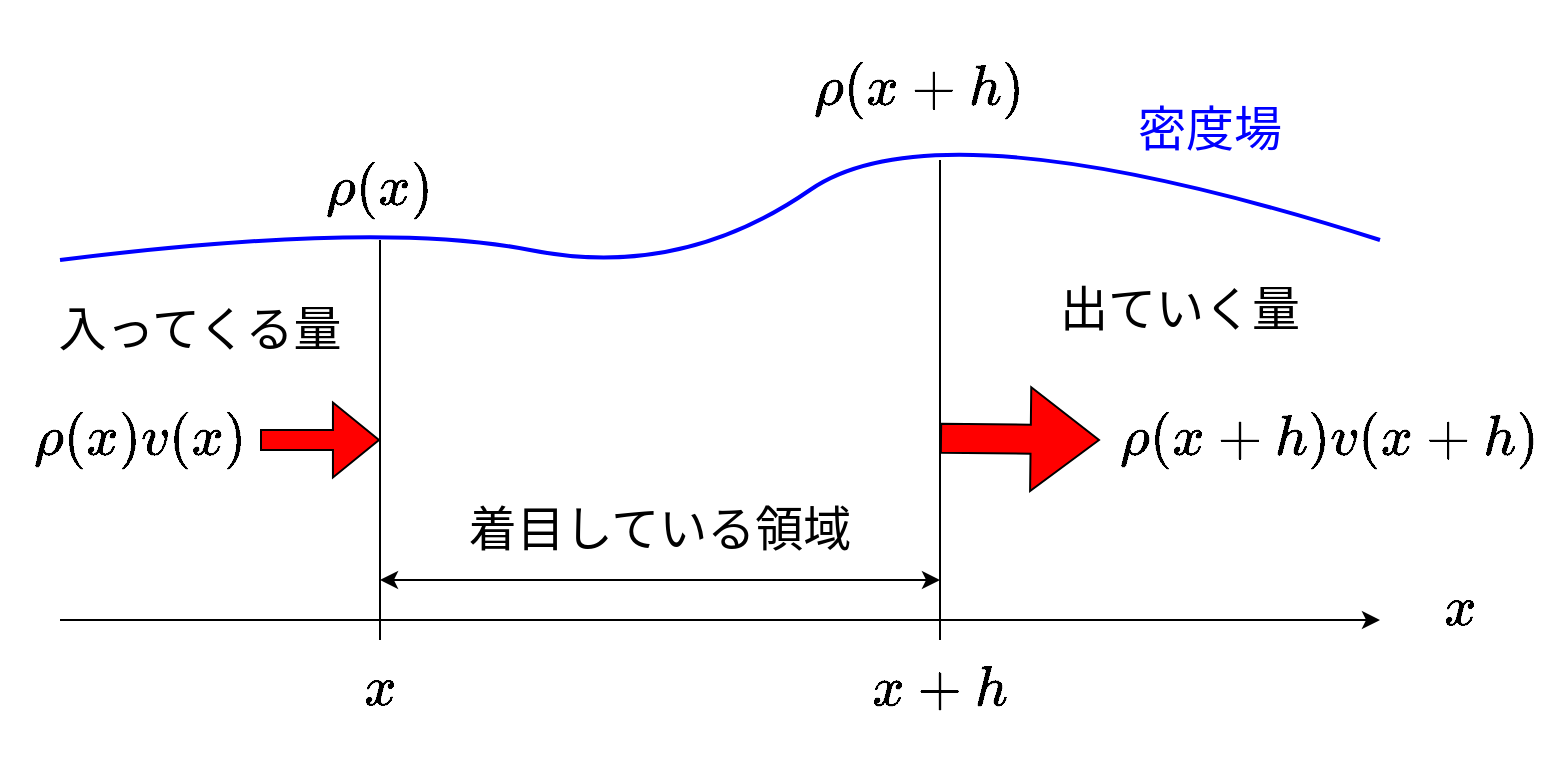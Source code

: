 <mxfile version="26.0.9">
  <diagram id="DaogkuL_IA6g-qFm3fgo" name="ページ1">
    <mxGraphModel dx="926" dy="793" grid="1" gridSize="10" guides="1" tooltips="1" connect="1" arrows="1" fold="1" page="1" pageScale="1" pageWidth="800" pageHeight="400" background="#ffffff" math="1" shadow="0">
      <root>
        <mxCell id="0" />
        <mxCell id="1" parent="0" />
        <mxCell id="cioTImAXwsyGXYHtM81i-21" value="" style="rounded=0;whiteSpace=wrap;html=1;strokeColor=none;" vertex="1" parent="1">
          <mxGeometry x="10" y="10" width="780" height="380" as="geometry" />
        </mxCell>
        <mxCell id="cioTImAXwsyGXYHtM81i-1" value="" style="endArrow=classic;html=1;rounded=0;" edge="1" parent="1">
          <mxGeometry width="50" height="50" relative="1" as="geometry">
            <mxPoint x="40" y="320" as="sourcePoint" />
            <mxPoint x="700" y="320" as="targetPoint" />
          </mxGeometry>
        </mxCell>
        <mxCell id="cioTImAXwsyGXYHtM81i-3" value="`x`" style="text;html=1;align=center;verticalAlign=middle;whiteSpace=wrap;rounded=0;fontSize=24;" vertex="1" parent="1">
          <mxGeometry x="710" y="300" width="60" height="30" as="geometry" />
        </mxCell>
        <mxCell id="cioTImAXwsyGXYHtM81i-4" value="" style="endArrow=none;html=1;rounded=0;" edge="1" parent="1">
          <mxGeometry width="50" height="50" relative="1" as="geometry">
            <mxPoint x="200" y="330" as="sourcePoint" />
            <mxPoint x="200" y="130" as="targetPoint" />
          </mxGeometry>
        </mxCell>
        <mxCell id="cioTImAXwsyGXYHtM81i-5" value="" style="endArrow=none;html=1;rounded=0;" edge="1" parent="1">
          <mxGeometry width="50" height="50" relative="1" as="geometry">
            <mxPoint x="480" y="330" as="sourcePoint" />
            <mxPoint x="480" y="90" as="targetPoint" />
          </mxGeometry>
        </mxCell>
        <mxCell id="cioTImAXwsyGXYHtM81i-6" value="`x`" style="text;html=1;align=center;verticalAlign=middle;whiteSpace=wrap;rounded=0;fontSize=24;" vertex="1" parent="1">
          <mxGeometry x="170" y="340" width="60" height="30" as="geometry" />
        </mxCell>
        <mxCell id="cioTImAXwsyGXYHtM81i-7" value="`x+h`" style="text;html=1;align=center;verticalAlign=middle;whiteSpace=wrap;rounded=0;fontSize=24;" vertex="1" parent="1">
          <mxGeometry x="450" y="340" width="60" height="30" as="geometry" />
        </mxCell>
        <mxCell id="cioTImAXwsyGXYHtM81i-8" value="`\rho(x)`" style="text;html=1;align=center;verticalAlign=middle;whiteSpace=wrap;rounded=0;fontSize=24;" vertex="1" parent="1">
          <mxGeometry x="170" y="90" width="60" height="30" as="geometry" />
        </mxCell>
        <mxCell id="cioTImAXwsyGXYHtM81i-9" value="`\rho(x+h)`" style="text;html=1;align=center;verticalAlign=middle;whiteSpace=wrap;rounded=0;fontSize=24;" vertex="1" parent="1">
          <mxGeometry x="440" y="40" width="60" height="30" as="geometry" />
        </mxCell>
        <mxCell id="cioTImAXwsyGXYHtM81i-10" value="" style="endArrow=none;html=1;rounded=0;curved=1;strokeColor=#0000FF;strokeWidth=2;" edge="1" parent="1">
          <mxGeometry width="50" height="50" relative="1" as="geometry">
            <mxPoint x="40" y="140" as="sourcePoint" />
            <mxPoint x="700" y="130" as="targetPoint" />
            <Array as="points">
              <mxPoint x="200" y="120" />
              <mxPoint x="350" y="150" />
              <mxPoint x="480" y="60" />
            </Array>
          </mxGeometry>
        </mxCell>
        <mxCell id="cioTImAXwsyGXYHtM81i-11" value="密度場" style="text;html=1;align=center;verticalAlign=middle;whiteSpace=wrap;rounded=0;fontSize=24;fontColor=#0000FF;" vertex="1" parent="1">
          <mxGeometry x="570" y="60" width="90" height="30" as="geometry" />
        </mxCell>
        <mxCell id="cioTImAXwsyGXYHtM81i-12" value="" style="shape=flexArrow;endArrow=classic;html=1;rounded=0;endWidth=26.486;endSize=7.341;fillColor=#FF0000;" edge="1" parent="1">
          <mxGeometry width="50" height="50" relative="1" as="geometry">
            <mxPoint x="140" y="230" as="sourcePoint" />
            <mxPoint x="200" y="230" as="targetPoint" />
          </mxGeometry>
        </mxCell>
        <mxCell id="cioTImAXwsyGXYHtM81i-13" value="`\rho(x)v(x)`" style="text;html=1;align=center;verticalAlign=middle;whiteSpace=wrap;rounded=0;fontSize=24;" vertex="1" parent="1">
          <mxGeometry x="20" y="210" width="120" height="40" as="geometry" />
        </mxCell>
        <mxCell id="cioTImAXwsyGXYHtM81i-14" value="" style="shape=flexArrow;endArrow=classic;html=1;rounded=0;endWidth=36.364;endSize=11.055;fillColor=#FF0000;width=14.545;" edge="1" parent="1">
          <mxGeometry width="50" height="50" relative="1" as="geometry">
            <mxPoint x="480" y="229.09" as="sourcePoint" />
            <mxPoint x="560" y="230" as="targetPoint" />
          </mxGeometry>
        </mxCell>
        <mxCell id="cioTImAXwsyGXYHtM81i-15" value="`\rho(x+h)v(x+h)`" style="text;html=1;align=center;verticalAlign=middle;whiteSpace=wrap;rounded=0;fontSize=24;" vertex="1" parent="1">
          <mxGeometry x="570" y="200" width="210" height="60" as="geometry" />
        </mxCell>
        <mxCell id="cioTImAXwsyGXYHtM81i-16" value="入ってくる量" style="text;html=1;align=center;verticalAlign=middle;whiteSpace=wrap;rounded=0;fontSize=24;" vertex="1" parent="1">
          <mxGeometry x="30" y="160" width="160" height="30" as="geometry" />
        </mxCell>
        <mxCell id="cioTImAXwsyGXYHtM81i-17" value="出ていく量" style="text;html=1;align=center;verticalAlign=middle;whiteSpace=wrap;rounded=0;fontSize=24;" vertex="1" parent="1">
          <mxGeometry x="520" y="150" width="160" height="30" as="geometry" />
        </mxCell>
        <mxCell id="cioTImAXwsyGXYHtM81i-18" value="" style="endArrow=classic;startArrow=classic;html=1;rounded=0;" edge="1" parent="1">
          <mxGeometry width="50" height="50" relative="1" as="geometry">
            <mxPoint x="200" y="300" as="sourcePoint" />
            <mxPoint x="480" y="300" as="targetPoint" />
          </mxGeometry>
        </mxCell>
        <mxCell id="cioTImAXwsyGXYHtM81i-19" value="着目している領域" style="text;html=1;align=center;verticalAlign=middle;whiteSpace=wrap;rounded=0;fontSize=24;" vertex="1" parent="1">
          <mxGeometry x="240" y="260" width="200" height="30" as="geometry" />
        </mxCell>
      </root>
    </mxGraphModel>
  </diagram>
</mxfile>

